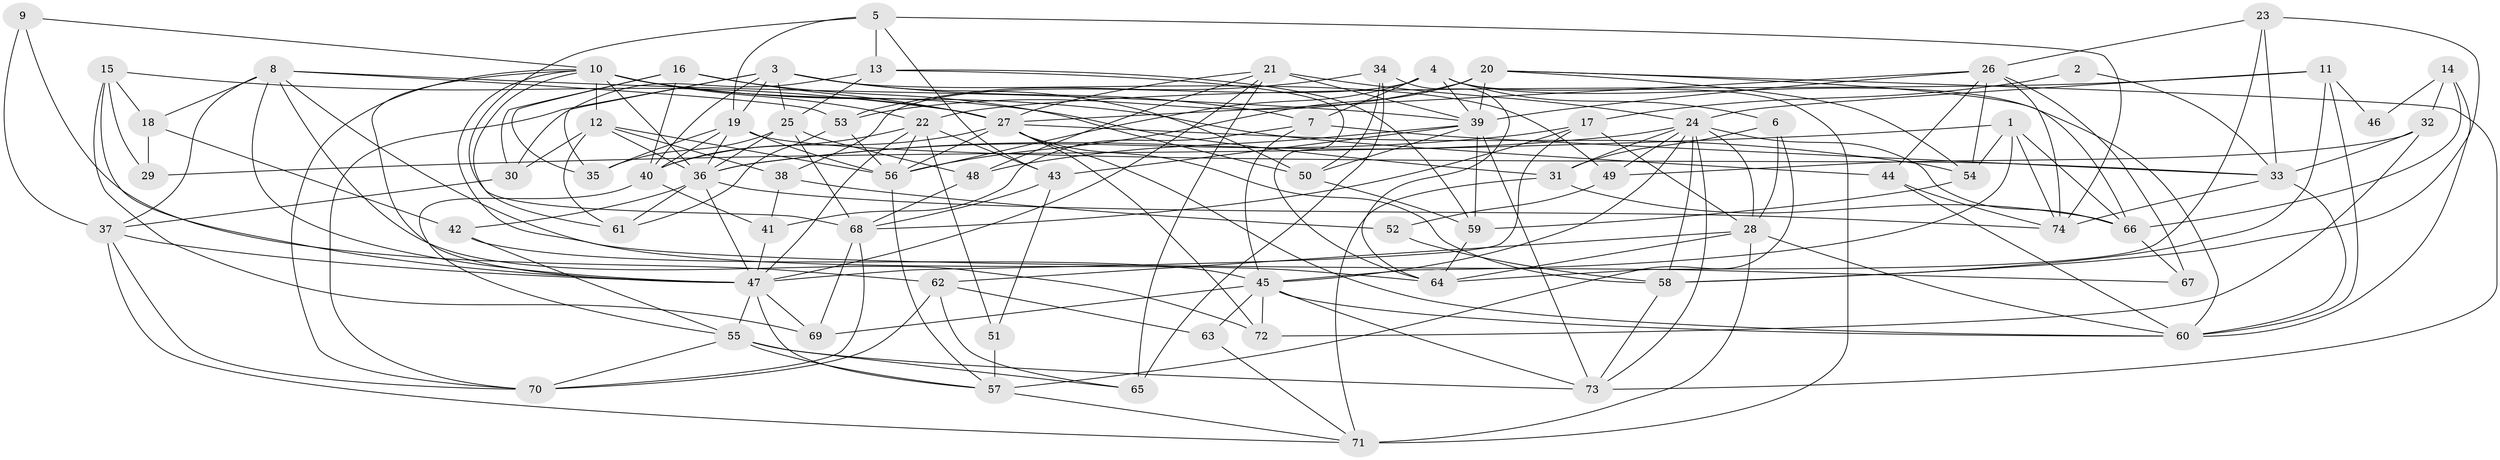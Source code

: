 // original degree distribution, {5: 0.17006802721088435, 4: 0.2857142857142857, 2: 0.19047619047619047, 7: 0.047619047619047616, 6: 0.07482993197278912, 3: 0.20408163265306123, 9: 0.013605442176870748, 8: 0.013605442176870748}
// Generated by graph-tools (version 1.1) at 2025/37/03/04/25 23:37:15]
// undirected, 74 vertices, 207 edges
graph export_dot {
  node [color=gray90,style=filled];
  1;
  2;
  3;
  4;
  5;
  6;
  7;
  8;
  9;
  10;
  11;
  12;
  13;
  14;
  15;
  16;
  17;
  18;
  19;
  20;
  21;
  22;
  23;
  24;
  25;
  26;
  27;
  28;
  29;
  30;
  31;
  32;
  33;
  34;
  35;
  36;
  37;
  38;
  39;
  40;
  41;
  42;
  43;
  44;
  45;
  46;
  47;
  48;
  49;
  50;
  51;
  52;
  53;
  54;
  55;
  56;
  57;
  58;
  59;
  60;
  61;
  62;
  63;
  64;
  65;
  66;
  67;
  68;
  69;
  70;
  71;
  72;
  73;
  74;
  1 -- 29 [weight=1.0];
  1 -- 45 [weight=1.0];
  1 -- 54 [weight=1.0];
  1 -- 66 [weight=1.0];
  1 -- 74 [weight=1.0];
  2 -- 17 [weight=1.0];
  2 -- 33 [weight=1.0];
  3 -- 7 [weight=1.0];
  3 -- 19 [weight=1.0];
  3 -- 25 [weight=1.0];
  3 -- 35 [weight=2.0];
  3 -- 40 [weight=1.0];
  3 -- 49 [weight=1.0];
  3 -- 50 [weight=1.0];
  3 -- 70 [weight=1.0];
  4 -- 6 [weight=1.0];
  4 -- 7 [weight=1.0];
  4 -- 38 [weight=1.0];
  4 -- 39 [weight=1.0];
  4 -- 56 [weight=2.0];
  4 -- 60 [weight=1.0];
  4 -- 71 [weight=1.0];
  5 -- 13 [weight=1.0];
  5 -- 19 [weight=1.0];
  5 -- 43 [weight=1.0];
  5 -- 68 [weight=1.0];
  5 -- 74 [weight=1.0];
  6 -- 28 [weight=1.0];
  6 -- 31 [weight=1.0];
  6 -- 57 [weight=1.0];
  7 -- 33 [weight=1.0];
  7 -- 41 [weight=1.0];
  7 -- 45 [weight=1.0];
  8 -- 18 [weight=1.0];
  8 -- 37 [weight=1.0];
  8 -- 39 [weight=1.0];
  8 -- 47 [weight=1.0];
  8 -- 53 [weight=1.0];
  8 -- 67 [weight=1.0];
  8 -- 72 [weight=1.0];
  9 -- 10 [weight=1.0];
  9 -- 37 [weight=1.0];
  9 -- 62 [weight=1.0];
  10 -- 12 [weight=1.0];
  10 -- 22 [weight=1.0];
  10 -- 27 [weight=1.0];
  10 -- 31 [weight=1.0];
  10 -- 36 [weight=1.0];
  10 -- 44 [weight=1.0];
  10 -- 47 [weight=1.0];
  10 -- 61 [weight=1.0];
  10 -- 64 [weight=1.0];
  10 -- 70 [weight=1.0];
  11 -- 22 [weight=1.0];
  11 -- 24 [weight=1.0];
  11 -- 46 [weight=2.0];
  11 -- 58 [weight=1.0];
  11 -- 60 [weight=1.0];
  12 -- 30 [weight=2.0];
  12 -- 36 [weight=1.0];
  12 -- 38 [weight=1.0];
  12 -- 56 [weight=1.0];
  12 -- 61 [weight=1.0];
  13 -- 25 [weight=1.0];
  13 -- 30 [weight=1.0];
  13 -- 59 [weight=1.0];
  13 -- 64 [weight=1.0];
  14 -- 32 [weight=1.0];
  14 -- 46 [weight=1.0];
  14 -- 60 [weight=1.0];
  14 -- 66 [weight=1.0];
  15 -- 18 [weight=1.0];
  15 -- 27 [weight=1.0];
  15 -- 29 [weight=1.0];
  15 -- 47 [weight=1.0];
  15 -- 69 [weight=1.0];
  16 -- 27 [weight=1.0];
  16 -- 30 [weight=1.0];
  16 -- 35 [weight=1.0];
  16 -- 40 [weight=1.0];
  16 -- 50 [weight=2.0];
  17 -- 28 [weight=1.0];
  17 -- 36 [weight=1.0];
  17 -- 47 [weight=1.0];
  17 -- 68 [weight=1.0];
  18 -- 29 [weight=1.0];
  18 -- 42 [weight=1.0];
  19 -- 33 [weight=1.0];
  19 -- 35 [weight=1.0];
  19 -- 36 [weight=1.0];
  19 -- 40 [weight=1.0];
  19 -- 56 [weight=1.0];
  20 -- 39 [weight=1.0];
  20 -- 53 [weight=2.0];
  20 -- 54 [weight=1.0];
  20 -- 56 [weight=1.0];
  20 -- 66 [weight=1.0];
  20 -- 73 [weight=1.0];
  21 -- 24 [weight=1.0];
  21 -- 27 [weight=1.0];
  21 -- 39 [weight=1.0];
  21 -- 47 [weight=1.0];
  21 -- 48 [weight=1.0];
  21 -- 65 [weight=2.0];
  22 -- 40 [weight=1.0];
  22 -- 43 [weight=1.0];
  22 -- 47 [weight=1.0];
  22 -- 51 [weight=1.0];
  22 -- 56 [weight=1.0];
  23 -- 26 [weight=1.0];
  23 -- 33 [weight=1.0];
  23 -- 58 [weight=1.0];
  23 -- 64 [weight=1.0];
  24 -- 28 [weight=1.0];
  24 -- 31 [weight=1.0];
  24 -- 36 [weight=1.0];
  24 -- 45 [weight=1.0];
  24 -- 49 [weight=1.0];
  24 -- 58 [weight=1.0];
  24 -- 66 [weight=1.0];
  24 -- 73 [weight=1.0];
  25 -- 35 [weight=1.0];
  25 -- 36 [weight=1.0];
  25 -- 48 [weight=1.0];
  25 -- 68 [weight=1.0];
  26 -- 27 [weight=1.0];
  26 -- 39 [weight=1.0];
  26 -- 44 [weight=1.0];
  26 -- 54 [weight=1.0];
  26 -- 67 [weight=2.0];
  26 -- 74 [weight=1.0];
  27 -- 40 [weight=1.0];
  27 -- 54 [weight=1.0];
  27 -- 56 [weight=1.0];
  27 -- 58 [weight=1.0];
  27 -- 60 [weight=1.0];
  27 -- 72 [weight=1.0];
  28 -- 60 [weight=1.0];
  28 -- 62 [weight=1.0];
  28 -- 64 [weight=1.0];
  28 -- 71 [weight=2.0];
  30 -- 37 [weight=1.0];
  31 -- 66 [weight=1.0];
  31 -- 71 [weight=1.0];
  32 -- 33 [weight=1.0];
  32 -- 49 [weight=1.0];
  32 -- 72 [weight=1.0];
  33 -- 60 [weight=1.0];
  33 -- 74 [weight=1.0];
  34 -- 50 [weight=1.0];
  34 -- 53 [weight=1.0];
  34 -- 64 [weight=1.0];
  34 -- 65 [weight=1.0];
  36 -- 42 [weight=1.0];
  36 -- 47 [weight=1.0];
  36 -- 61 [weight=1.0];
  36 -- 74 [weight=1.0];
  37 -- 47 [weight=1.0];
  37 -- 70 [weight=1.0];
  37 -- 71 [weight=1.0];
  38 -- 41 [weight=1.0];
  38 -- 52 [weight=2.0];
  39 -- 43 [weight=1.0];
  39 -- 48 [weight=1.0];
  39 -- 50 [weight=1.0];
  39 -- 59 [weight=1.0];
  39 -- 73 [weight=1.0];
  40 -- 41 [weight=1.0];
  40 -- 55 [weight=1.0];
  41 -- 47 [weight=1.0];
  42 -- 45 [weight=1.0];
  42 -- 55 [weight=1.0];
  43 -- 51 [weight=1.0];
  43 -- 68 [weight=1.0];
  44 -- 60 [weight=1.0];
  44 -- 74 [weight=1.0];
  45 -- 60 [weight=1.0];
  45 -- 63 [weight=1.0];
  45 -- 69 [weight=1.0];
  45 -- 72 [weight=1.0];
  45 -- 73 [weight=1.0];
  47 -- 55 [weight=1.0];
  47 -- 57 [weight=1.0];
  47 -- 69 [weight=1.0];
  48 -- 68 [weight=1.0];
  49 -- 52 [weight=1.0];
  50 -- 59 [weight=1.0];
  51 -- 57 [weight=2.0];
  52 -- 58 [weight=1.0];
  53 -- 56 [weight=1.0];
  53 -- 61 [weight=1.0];
  54 -- 59 [weight=1.0];
  55 -- 57 [weight=1.0];
  55 -- 65 [weight=1.0];
  55 -- 70 [weight=1.0];
  55 -- 73 [weight=1.0];
  56 -- 57 [weight=1.0];
  57 -- 71 [weight=1.0];
  58 -- 73 [weight=1.0];
  59 -- 64 [weight=1.0];
  62 -- 63 [weight=1.0];
  62 -- 65 [weight=1.0];
  62 -- 70 [weight=1.0];
  63 -- 71 [weight=1.0];
  66 -- 67 [weight=1.0];
  68 -- 69 [weight=1.0];
  68 -- 70 [weight=1.0];
}
